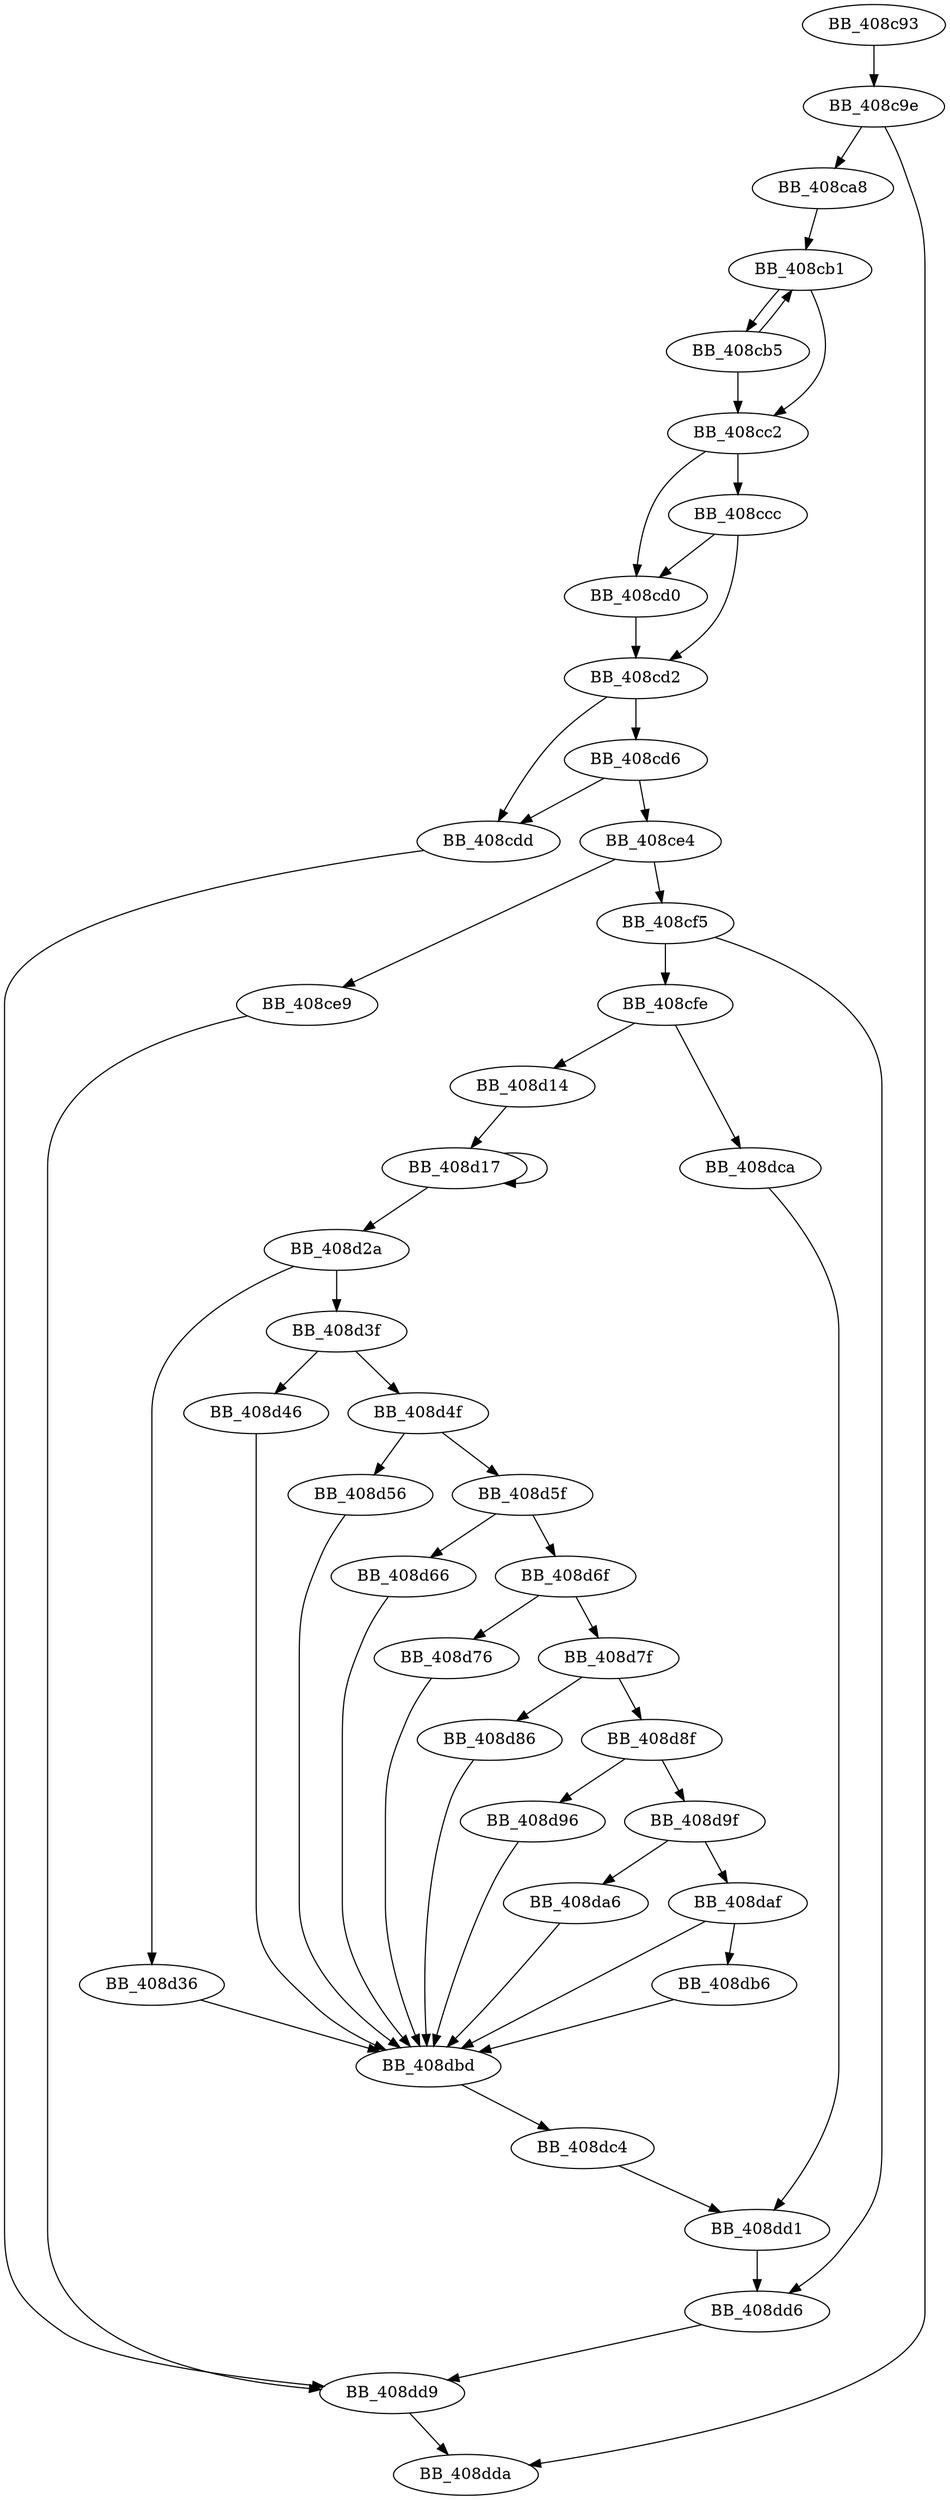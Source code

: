 DiGraph __XcptFilter{
BB_408c93->BB_408c9e
BB_408c9e->BB_408ca8
BB_408c9e->BB_408dda
BB_408ca8->BB_408cb1
BB_408cb1->BB_408cb5
BB_408cb1->BB_408cc2
BB_408cb5->BB_408cb1
BB_408cb5->BB_408cc2
BB_408cc2->BB_408ccc
BB_408cc2->BB_408cd0
BB_408ccc->BB_408cd0
BB_408ccc->BB_408cd2
BB_408cd0->BB_408cd2
BB_408cd2->BB_408cd6
BB_408cd2->BB_408cdd
BB_408cd6->BB_408cdd
BB_408cd6->BB_408ce4
BB_408cdd->BB_408dd9
BB_408ce4->BB_408ce9
BB_408ce4->BB_408cf5
BB_408ce9->BB_408dd9
BB_408cf5->BB_408cfe
BB_408cf5->BB_408dd6
BB_408cfe->BB_408d14
BB_408cfe->BB_408dca
BB_408d14->BB_408d17
BB_408d17->BB_408d17
BB_408d17->BB_408d2a
BB_408d2a->BB_408d36
BB_408d2a->BB_408d3f
BB_408d36->BB_408dbd
BB_408d3f->BB_408d46
BB_408d3f->BB_408d4f
BB_408d46->BB_408dbd
BB_408d4f->BB_408d56
BB_408d4f->BB_408d5f
BB_408d56->BB_408dbd
BB_408d5f->BB_408d66
BB_408d5f->BB_408d6f
BB_408d66->BB_408dbd
BB_408d6f->BB_408d76
BB_408d6f->BB_408d7f
BB_408d76->BB_408dbd
BB_408d7f->BB_408d86
BB_408d7f->BB_408d8f
BB_408d86->BB_408dbd
BB_408d8f->BB_408d96
BB_408d8f->BB_408d9f
BB_408d96->BB_408dbd
BB_408d9f->BB_408da6
BB_408d9f->BB_408daf
BB_408da6->BB_408dbd
BB_408daf->BB_408db6
BB_408daf->BB_408dbd
BB_408db6->BB_408dbd
BB_408dbd->BB_408dc4
BB_408dc4->BB_408dd1
BB_408dca->BB_408dd1
BB_408dd1->BB_408dd6
BB_408dd6->BB_408dd9
BB_408dd9->BB_408dda
}
